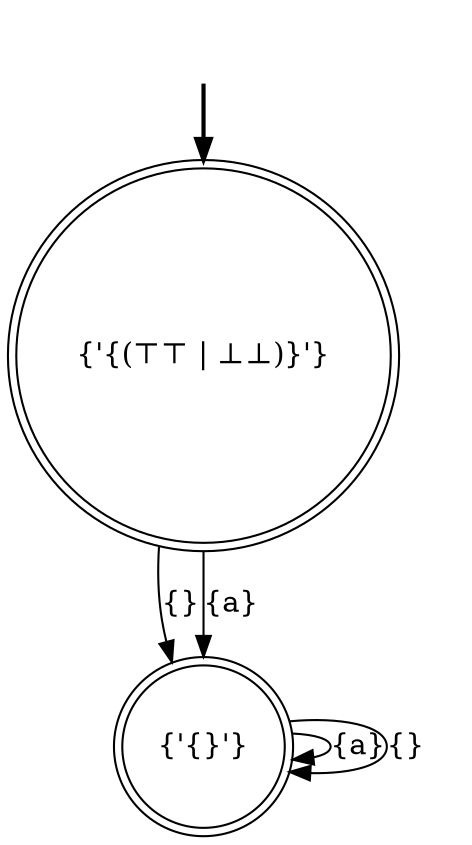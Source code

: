 digraph {
	fake [style=invisible]
	"{'{}'}" [shape=doublecircle]
	"{'{(⊤⊤ | ⊥⊥)}'}" [root=true shape=doublecircle]
	fake -> "{'{(⊤⊤ | ⊥⊥)}'}" [style=bold]
	"{'{(⊤⊤ | ⊥⊥)}'}" -> "{'{}'}" [label="{}"]
	"{'{}'}" -> "{'{}'}" [label="{a}"]
	"{'{}'}" -> "{'{}'}" [label="{}"]
	"{'{(⊤⊤ | ⊥⊥)}'}" -> "{'{}'}" [label="{a}"]
}
